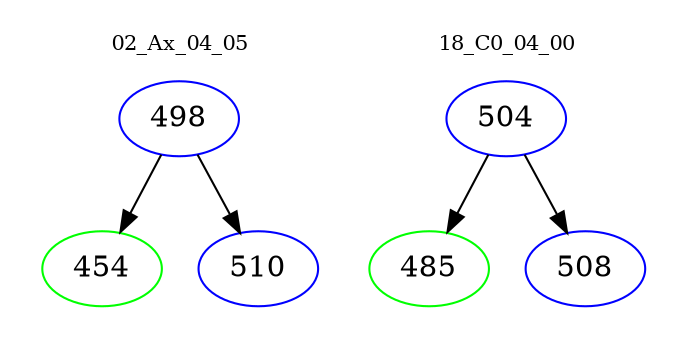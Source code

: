 digraph{
subgraph cluster_0 {
color = white
label = "02_Ax_04_05";
fontsize=10;
T0_498 [label="498", color="blue"]
T0_498 -> T0_454 [color="black"]
T0_454 [label="454", color="green"]
T0_498 -> T0_510 [color="black"]
T0_510 [label="510", color="blue"]
}
subgraph cluster_1 {
color = white
label = "18_C0_04_00";
fontsize=10;
T1_504 [label="504", color="blue"]
T1_504 -> T1_485 [color="black"]
T1_485 [label="485", color="green"]
T1_504 -> T1_508 [color="black"]
T1_508 [label="508", color="blue"]
}
}
